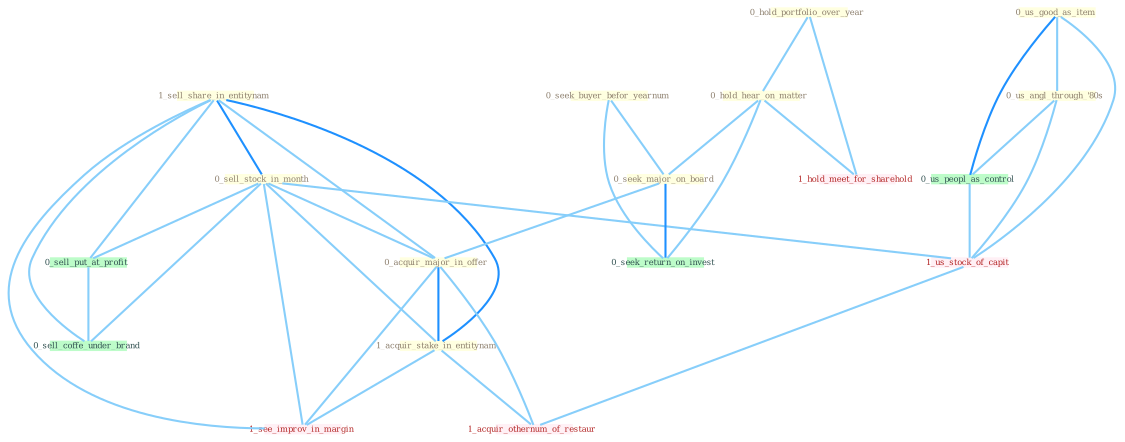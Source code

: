 Graph G{ 
    node
    [shape=polygon,style=filled,width=.5,height=.06,color="#BDFCC9",fixedsize=true,fontsize=4,
    fontcolor="#2f4f4f"];
    {node
    [color="#ffffe0", fontcolor="#8b7d6b"] "1_sell_share_in_entitynam " "0_us_good_as_item " "0_sell_stock_in_month " "0_hold_portfolio_over_year " "0_seek_buyer_befor_yearnum " "0_hold_hear_on_matter " "0_seek_major_on_board " "0_us_angl_through_'80s " "0_acquir_major_in_offer " "1_acquir_stake_in_entitynam "}
{node [color="#fff0f5", fontcolor="#b22222"] "1_us_stock_of_capit " "1_see_improv_in_margin " "1_hold_meet_for_sharehold " "1_acquir_othernum_of_restaur "}
edge [color="#B0E2FF"];

	"1_sell_share_in_entitynam " -- "0_sell_stock_in_month " [w="2", color="#1e90ff" , len=0.8];
	"1_sell_share_in_entitynam " -- "0_acquir_major_in_offer " [w="1", color="#87cefa" ];
	"1_sell_share_in_entitynam " -- "1_acquir_stake_in_entitynam " [w="2", color="#1e90ff" , len=0.8];
	"1_sell_share_in_entitynam " -- "0_sell_put_at_profit " [w="1", color="#87cefa" ];
	"1_sell_share_in_entitynam " -- "1_see_improv_in_margin " [w="1", color="#87cefa" ];
	"1_sell_share_in_entitynam " -- "0_sell_coffe_under_brand " [w="1", color="#87cefa" ];
	"0_us_good_as_item " -- "0_us_angl_through_'80s " [w="1", color="#87cefa" ];
	"0_us_good_as_item " -- "0_us_peopl_as_control " [w="2", color="#1e90ff" , len=0.8];
	"0_us_good_as_item " -- "1_us_stock_of_capit " [w="1", color="#87cefa" ];
	"0_sell_stock_in_month " -- "0_acquir_major_in_offer " [w="1", color="#87cefa" ];
	"0_sell_stock_in_month " -- "1_acquir_stake_in_entitynam " [w="1", color="#87cefa" ];
	"0_sell_stock_in_month " -- "0_sell_put_at_profit " [w="1", color="#87cefa" ];
	"0_sell_stock_in_month " -- "1_us_stock_of_capit " [w="1", color="#87cefa" ];
	"0_sell_stock_in_month " -- "1_see_improv_in_margin " [w="1", color="#87cefa" ];
	"0_sell_stock_in_month " -- "0_sell_coffe_under_brand " [w="1", color="#87cefa" ];
	"0_hold_portfolio_over_year " -- "0_hold_hear_on_matter " [w="1", color="#87cefa" ];
	"0_hold_portfolio_over_year " -- "1_hold_meet_for_sharehold " [w="1", color="#87cefa" ];
	"0_seek_buyer_befor_yearnum " -- "0_seek_major_on_board " [w="1", color="#87cefa" ];
	"0_seek_buyer_befor_yearnum " -- "0_seek_return_on_invest " [w="1", color="#87cefa" ];
	"0_hold_hear_on_matter " -- "0_seek_major_on_board " [w="1", color="#87cefa" ];
	"0_hold_hear_on_matter " -- "0_seek_return_on_invest " [w="1", color="#87cefa" ];
	"0_hold_hear_on_matter " -- "1_hold_meet_for_sharehold " [w="1", color="#87cefa" ];
	"0_seek_major_on_board " -- "0_acquir_major_in_offer " [w="1", color="#87cefa" ];
	"0_seek_major_on_board " -- "0_seek_return_on_invest " [w="2", color="#1e90ff" , len=0.8];
	"0_us_angl_through_'80s " -- "0_us_peopl_as_control " [w="1", color="#87cefa" ];
	"0_us_angl_through_'80s " -- "1_us_stock_of_capit " [w="1", color="#87cefa" ];
	"0_acquir_major_in_offer " -- "1_acquir_stake_in_entitynam " [w="2", color="#1e90ff" , len=0.8];
	"0_acquir_major_in_offer " -- "1_see_improv_in_margin " [w="1", color="#87cefa" ];
	"0_acquir_major_in_offer " -- "1_acquir_othernum_of_restaur " [w="1", color="#87cefa" ];
	"1_acquir_stake_in_entitynam " -- "1_see_improv_in_margin " [w="1", color="#87cefa" ];
	"1_acquir_stake_in_entitynam " -- "1_acquir_othernum_of_restaur " [w="1", color="#87cefa" ];
	"0_us_peopl_as_control " -- "1_us_stock_of_capit " [w="1", color="#87cefa" ];
	"0_sell_put_at_profit " -- "0_sell_coffe_under_brand " [w="1", color="#87cefa" ];
	"1_us_stock_of_capit " -- "1_acquir_othernum_of_restaur " [w="1", color="#87cefa" ];
}